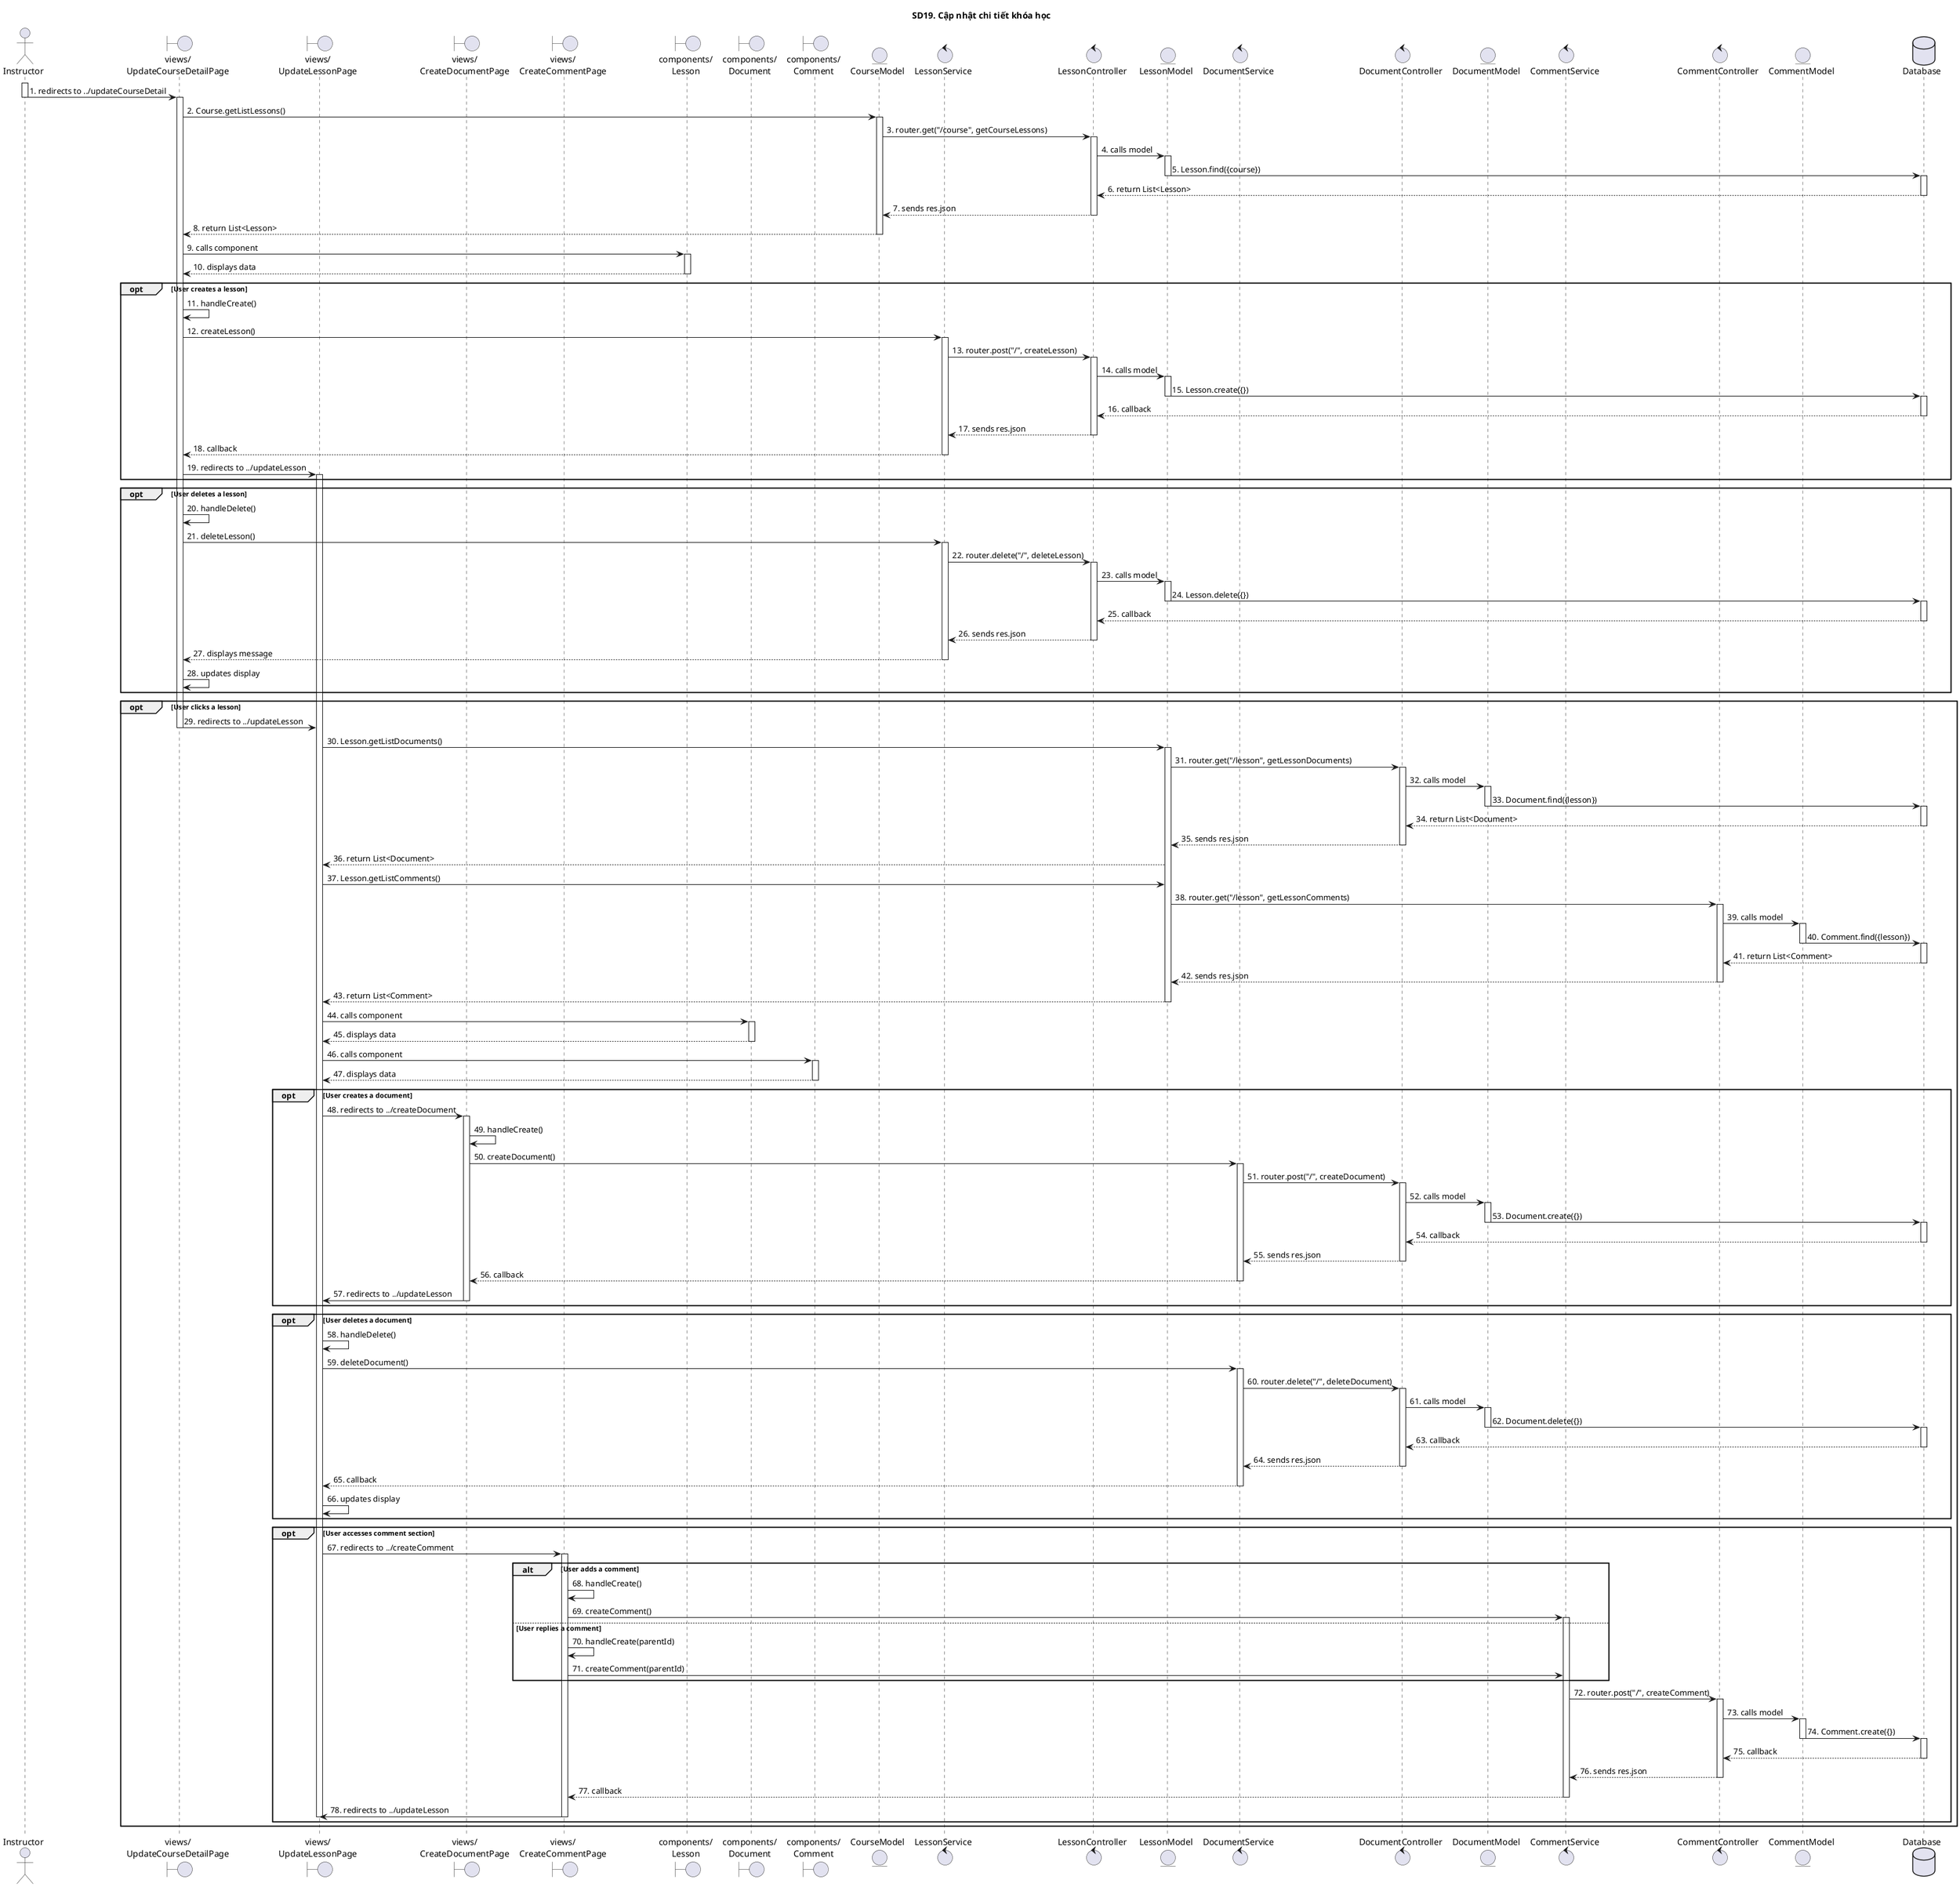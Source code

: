 @startuml

title SD19. Cập nhật chi tiết khóa học

actor "Instructor" as Actor
boundary "views/\nUpdateCourseDetailPage" as UpdateCourseDetailPage
boundary "views/\nUpdateLessonPage" as UpdateLessonPage
boundary "views/\nCreateDocumentPage" as CreateDocumentPage
boundary "views/\nCreateCommentPage" as CreateCommentPage
boundary "components/\nLesson" as Lesson
boundary "components/\nDocument" as Document
boundary "components/\nComment" as Comment
entity "CourseModel"
control "LessonService"
control "LessonController"
entity "LessonModel"
control "DocumentService"
control "DocumentController"
entity "DocumentModel"
control "CommentService"
control "CommentController"
entity "CommentModel"
database "Database" as Database

activate Actor
Actor -> UpdateCourseDetailPage: 1. redirects to ../updateCourseDetail
deactivate Actor
activate UpdateCourseDetailPage
UpdateCourseDetailPage -> CourseModel: 2. Course.getListLessons()
activate CourseModel
CourseModel -> LessonController: 3. router.get("/course", getCourseLessons)
activate LessonController
LessonController -> LessonModel: 4. calls model
activate LessonModel
LessonModel -> Database: 5. Lesson.find({course})
deactivate LessonModel
activate Database
Database --> LessonController: 6. return List<Lesson>
deactivate Database
LessonController --> CourseModel: 7. sends res.json
deactivate LessonController
CourseModel --> UpdateCourseDetailPage: 8. return List<Lesson>
deactivate CourseModel
UpdateCourseDetailPage -> Lesson: 9. calls component
activate Lesson
Lesson --> UpdateCourseDetailPage: 10. displays data
deactivate Lesson

opt User creates a lesson
UpdateCourseDetailPage -> UpdateCourseDetailPage: 11. handleCreate()
UpdateCourseDetailPage -> LessonService: 12. createLesson()
activate LessonService
LessonService -> LessonController: 13. router.post("/", createLesson)
activate LessonController
LessonController -> LessonModel: 14. calls model
activate LessonModel
LessonModel -> Database: 15. Lesson.create({})
deactivate LessonModel
activate Database
Database --> LessonController: 16. callback
deactivate Database
LessonController --> LessonService: 17. sends res.json
deactivate LessonController
LessonService --> UpdateCourseDetailPage: 18. callback
deactivate LessonService
UpdateCourseDetailPage-> UpdateLessonPage: 19. redirects to ../updateLesson
activate UpdateLessonPage
end

opt User deletes a lesson
UpdateCourseDetailPage -> UpdateCourseDetailPage: 20. handleDelete()
UpdateCourseDetailPage -> LessonService: 21. deleteLesson()
activate LessonService
LessonService -> LessonController: 22. router.delete("/", deleteLesson)
activate LessonController
LessonController -> LessonModel: 23. calls model
activate LessonModel
LessonModel -> Database: 24. Lesson.delete({})
deactivate LessonModel
activate Database
Database --> LessonController: 25. callback
deactivate Database
LessonController --> LessonService: 26. sends res.json
deactivate LessonController
LessonService --> UpdateCourseDetailPage: 27. displays message
deactivate LessonService
UpdateCourseDetailPage -> UpdateCourseDetailPage: 28. updates display
end

opt User clicks a lesson
UpdateCourseDetailPage -> UpdateLessonPage: 29. redirects to ../updateLesson
deactivate UpdateCourseDetailPage
UpdateLessonPage -> LessonModel: 30. Lesson.getListDocuments()
activate LessonModel
LessonModel -> DocumentController: 31. router.get("/lesson", getLessonDocuments)
activate DocumentController
DocumentController -> DocumentModel: 32. calls model
activate DocumentModel
DocumentModel -> Database: 33. Document.find({lesson})
deactivate DocumentModel
activate Database
Database --> DocumentController: 34. return List<Document>
deactivate Database
DocumentController --> LessonModel: 35. sends res.json
deactivate DocumentController
LessonModel --> UpdateLessonPage: 36. return List<Document>

UpdateLessonPage -> LessonModel: 37. Lesson.getListComments()
LessonModel -> CommentController: 38. router.get("/lesson", getLessonComments)
activate CommentController
CommentController -> CommentModel: 39. calls model
activate CommentModel
CommentModel -> Database: 40. Comment.find({lesson})
deactivate CommentModel
activate Database
Database --> CommentController: 41. return List<Comment>
deactivate Database
CommentController --> LessonModel: 42. sends res.json
deactivate CommentController
LessonModel --> UpdateLessonPage: 43. return List<Comment>
deactivate LessonModel

UpdateLessonPage -> Document: 44. calls component
activate Document
Document --> UpdateLessonPage: 45. displays data
deactivate Document

UpdateLessonPage -> Comment: 46. calls component
activate Comment
Comment --> UpdateLessonPage: 47. displays data
deactivate Comment

opt User creates a document
UpdateLessonPage -> CreateDocumentPage: 48. redirects to ../createDocument
activate CreateDocumentPage
CreateDocumentPage -> CreateDocumentPage: 49. handleCreate()
CreateDocumentPage -> DocumentService: 50. createDocument()
activate DocumentService
DocumentService -> DocumentController: 51. router.post("/", createDocument)
activate DocumentController
DocumentController -> DocumentModel: 52. calls model
activate DocumentModel
DocumentModel -> Database: 53. Document.create({})
deactivate DocumentModel
activate Database
Database --> DocumentController: 54. callback
deactivate Database
DocumentController --> DocumentService: 55. sends res.json
deactivate DocumentController
DocumentService --> CreateDocumentPage: 56. callback
deactivate DocumentService
CreateDocumentPage -> UpdateLessonPage: 57. redirects to ../updateLesson
deactivate CreateDocumentPage
end

opt User deletes a document
UpdateLessonPage -> UpdateLessonPage: 58. handleDelete()
UpdateLessonPage -> DocumentService: 59. deleteDocument()
activate DocumentService
DocumentService -> DocumentController: 60. router.delete("/", deleteDocument)
activate DocumentController
DocumentController -> DocumentModel: 61. calls model
activate DocumentModel
DocumentModel -> Database: 62. Document.delete({})
deactivate DocumentModel
activate Database
Database --> DocumentController: 63. callback
deactivate Database
DocumentController --> DocumentService: 64. sends res.json
deactivate DocumentController
DocumentService --> UpdateLessonPage: 65. callback
deactivate DocumentService
UpdateLessonPage -> UpdateLessonPage: 66. updates display
end

opt User accesses comment section
UpdateLessonPage -> CreateCommentPage: 67. redirects to ../createComment
activate CreateCommentPage
alt User adds a comment
CreateCommentPage -> CreateCommentPage: 68. handleCreate()
CreateCommentPage -> CommentService: 69. createComment()
activate CommentService
else User replies a comment
CreateCommentPage -> CreateCommentPage: 70. handleCreate(parentId)
CreateCommentPage -> CommentService: 71. createComment(parentId)
end
CommentService -> CommentController: 72. router.post("/", createComment)
activate CommentController
CommentController -> CommentModel: 73. calls model
activate CommentModel
CommentModel -> Database: 74. Comment.create({})
deactivate CommentModel
activate Database
Database --> CommentController: 75. callback
deactivate Database
CommentController --> CommentService: 76. sends res.json
deactivate CommentController
CommentService --> CreateCommentPage: 77. callback
deactivate CommentService
CreateCommentPage -> UpdateLessonPage: 78. redirects to ../updateLesson
deactivate UpdateLessonPage
deactivate CreateCommentPage
end
end

@enduml